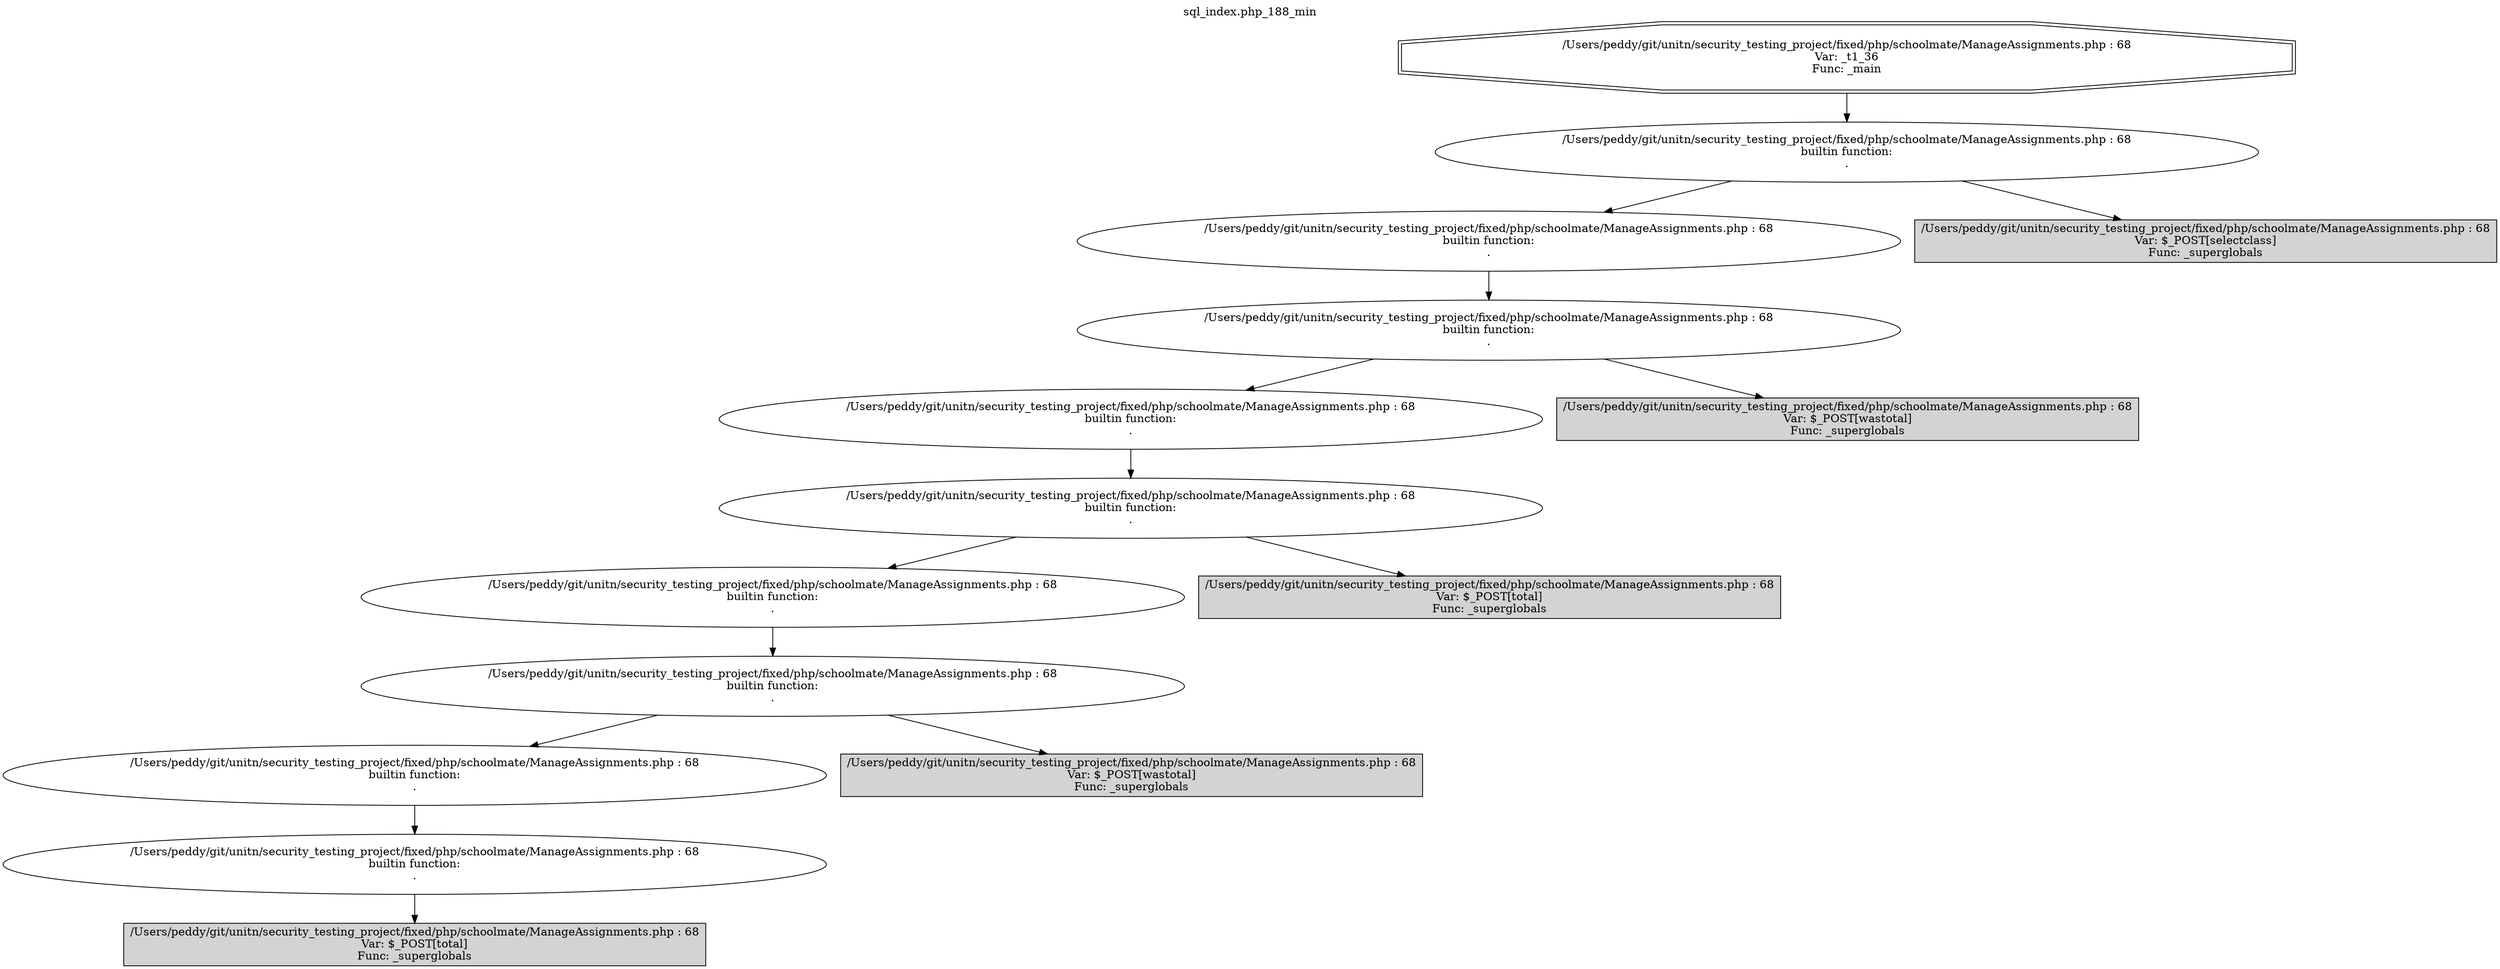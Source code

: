 digraph cfg {
  label="sql_index.php_188_min";
  labelloc=t;
  n1 [shape=doubleoctagon, label="/Users/peddy/git/unitn/security_testing_project/fixed/php/schoolmate/ManageAssignments.php : 68\nVar: _t1_36\nFunc: _main\n"];
  n2 [shape=ellipse, label="/Users/peddy/git/unitn/security_testing_project/fixed/php/schoolmate/ManageAssignments.php : 68\nbuiltin function:\n.\n"];
  n3 [shape=ellipse, label="/Users/peddy/git/unitn/security_testing_project/fixed/php/schoolmate/ManageAssignments.php : 68\nbuiltin function:\n.\n"];
  n4 [shape=ellipse, label="/Users/peddy/git/unitn/security_testing_project/fixed/php/schoolmate/ManageAssignments.php : 68\nbuiltin function:\n.\n"];
  n5 [shape=ellipse, label="/Users/peddy/git/unitn/security_testing_project/fixed/php/schoolmate/ManageAssignments.php : 68\nbuiltin function:\n.\n"];
  n6 [shape=ellipse, label="/Users/peddy/git/unitn/security_testing_project/fixed/php/schoolmate/ManageAssignments.php : 68\nbuiltin function:\n.\n"];
  n7 [shape=ellipse, label="/Users/peddy/git/unitn/security_testing_project/fixed/php/schoolmate/ManageAssignments.php : 68\nbuiltin function:\n.\n"];
  n8 [shape=ellipse, label="/Users/peddy/git/unitn/security_testing_project/fixed/php/schoolmate/ManageAssignments.php : 68\nbuiltin function:\n.\n"];
  n9 [shape=ellipse, label="/Users/peddy/git/unitn/security_testing_project/fixed/php/schoolmate/ManageAssignments.php : 68\nbuiltin function:\n.\n"];
  n10 [shape=ellipse, label="/Users/peddy/git/unitn/security_testing_project/fixed/php/schoolmate/ManageAssignments.php : 68\nbuiltin function:\n.\n"];
  n11 [shape=box, label="/Users/peddy/git/unitn/security_testing_project/fixed/php/schoolmate/ManageAssignments.php : 68\nVar: $_POST[total]\nFunc: _superglobals\n",style=filled];
  n12 [shape=box, label="/Users/peddy/git/unitn/security_testing_project/fixed/php/schoolmate/ManageAssignments.php : 68\nVar: $_POST[wastotal]\nFunc: _superglobals\n",style=filled];
  n13 [shape=box, label="/Users/peddy/git/unitn/security_testing_project/fixed/php/schoolmate/ManageAssignments.php : 68\nVar: $_POST[total]\nFunc: _superglobals\n",style=filled];
  n14 [shape=box, label="/Users/peddy/git/unitn/security_testing_project/fixed/php/schoolmate/ManageAssignments.php : 68\nVar: $_POST[wastotal]\nFunc: _superglobals\n",style=filled];
  n15 [shape=box, label="/Users/peddy/git/unitn/security_testing_project/fixed/php/schoolmate/ManageAssignments.php : 68\nVar: $_POST[selectclass]\nFunc: _superglobals\n",style=filled];
  n1 -> n2;
  n2 -> n3;
  n2 -> n15;
  n3 -> n4;
  n4 -> n5;
  n4 -> n14;
  n5 -> n6;
  n6 -> n7;
  n6 -> n13;
  n7 -> n8;
  n8 -> n9;
  n8 -> n12;
  n9 -> n10;
  n10 -> n11;
}
